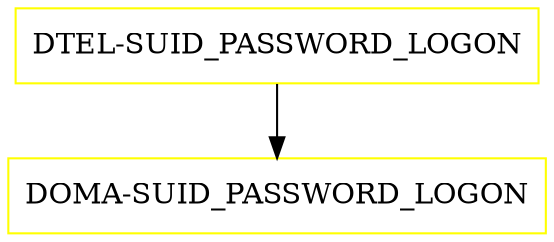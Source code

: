 digraph G {
  "DTEL-SUID_PASSWORD_LOGON" [shape=box,color=yellow];
  "DOMA-SUID_PASSWORD_LOGON" [shape=box,color=yellow,URL="./DOMA_SUID_PASSWORD_LOGON.html"];
  "DTEL-SUID_PASSWORD_LOGON" -> "DOMA-SUID_PASSWORD_LOGON";
}
